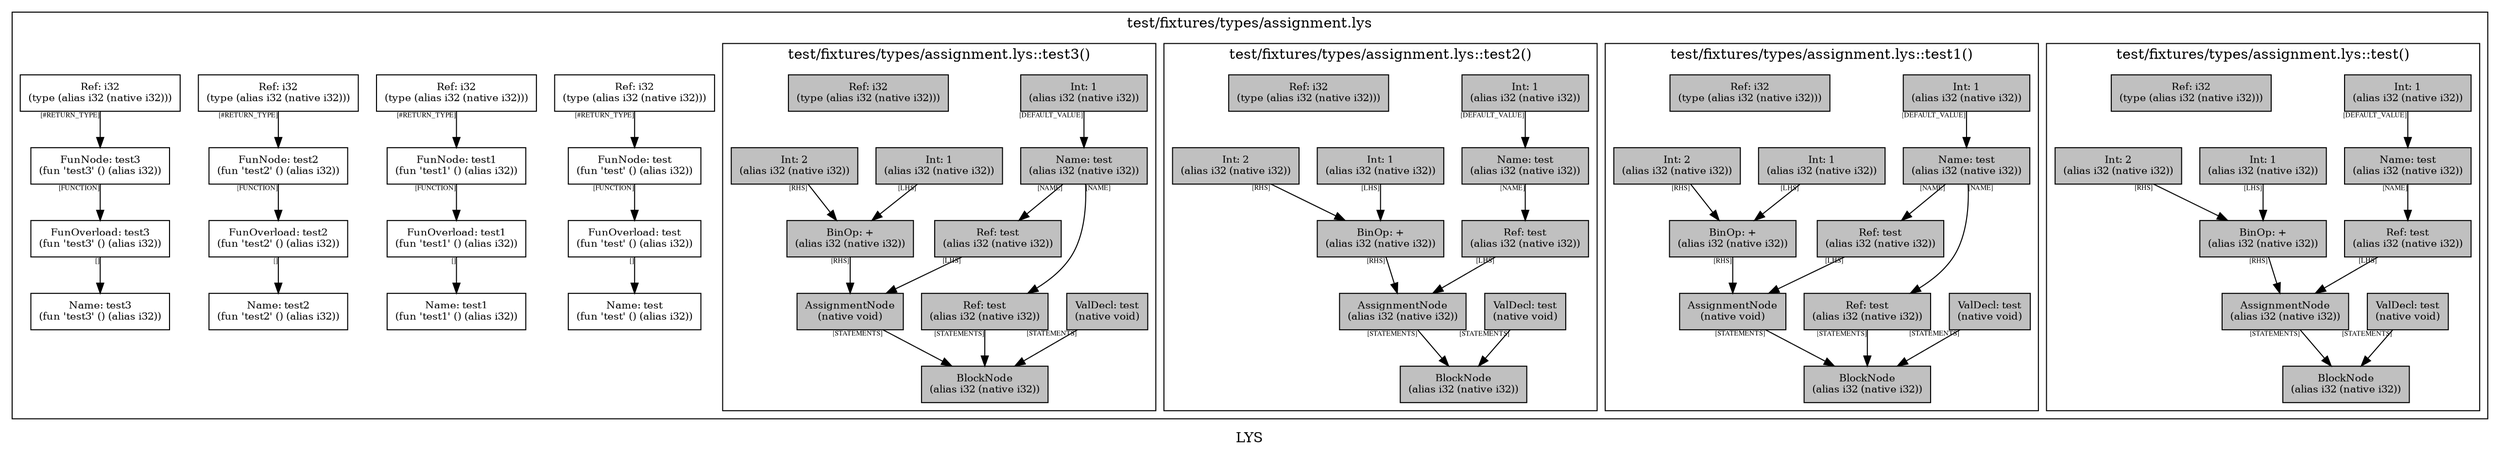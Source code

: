 digraph LYS {
  node [shape=box,fontsize=10];
  subgraph "cluster_test/fixtures/types/assignment.lys" {
    1 [label="FunOverload: test\n(fun 'test' () (alias i32))", fillcolor=grey];
    2 [label="FunNode: test\n(fun 'test' () (alias i32))", fillcolor=grey];
    3 [label="Ref: i32\n(type (alias i32 (native i32)))", fillcolor=grey];
    4 [label="Name: test\n(fun 'test' () (alias i32))", fillcolor=grey];
    5 [label="FunOverload: test1\n(fun 'test1' () (alias i32))", fillcolor=grey];
    6 [label="FunNode: test1\n(fun 'test1' () (alias i32))", fillcolor=grey];
    7 [label="Ref: i32\n(type (alias i32 (native i32)))", fillcolor=grey];
    8 [label="Name: test1\n(fun 'test1' () (alias i32))", fillcolor=grey];
    9 [label="FunOverload: test2\n(fun 'test2' () (alias i32))", fillcolor=grey];
    10 [label="FunNode: test2\n(fun 'test2' () (alias i32))", fillcolor=grey];
    11 [label="Ref: i32\n(type (alias i32 (native i32)))", fillcolor=grey];
    12 [label="Name: test2\n(fun 'test2' () (alias i32))", fillcolor=grey];
    13 [label="FunOverload: test3\n(fun 'test3' () (alias i32))", fillcolor=grey];
    14 [label="FunNode: test3\n(fun 'test3' () (alias i32))", fillcolor=grey];
    15 [label="Ref: i32\n(type (alias i32 (native i32)))", fillcolor=grey];
    16 [label="Name: test3\n(fun 'test3' () (alias i32))", fillcolor=grey];
    subgraph "cluster_test/fixtures/types/assignment.lys_0" { rankdir=TB;
      node [style=filled, fillcolor=grey];
      17 [label="BlockNode\n(alias i32 (native i32))", fillcolor=grey];
      18 [label="ValDecl: test\n(native void)", fillcolor=grey];
      19 [label="Name: test\n(alias i32 (native i32))", fillcolor=grey];
      20 [label="Int: 1\n(alias i32 (native i32))", fillcolor=grey];
      21 [label="AssignmentNode\n(alias i32 (native i32))", fillcolor=grey];
      22 [label="Ref: test\n(alias i32 (native i32))", fillcolor=grey];
      23 [label="BinOp: +\n(alias i32 (native i32))", fillcolor=grey];
      24 [label="Int: 1\n(alias i32 (native i32))", fillcolor=grey];
      25 [label="Int: 2\n(alias i32 (native i32))", fillcolor=grey];
      26 [label="Ref: i32\n(type (alias i32 (native i32)))", fillcolor=grey];
      label="test/fixtures/types/assignment.lys::test()";
    }
    subgraph "cluster_test/fixtures/types/assignment.lys_1" { rankdir=TB;
      node [style=filled, fillcolor=grey];
      27 [label="BlockNode\n(alias i32 (native i32))", fillcolor=grey];
      28 [label="ValDecl: test\n(native void)", fillcolor=grey];
      29 [label="Name: test\n(alias i32 (native i32))", fillcolor=grey];
      30 [label="Int: 1\n(alias i32 (native i32))", fillcolor=grey];
      31 [label="AssignmentNode\n(native void)", fillcolor=grey];
      32 [label="Ref: test\n(alias i32 (native i32))", fillcolor=grey];
      33 [label="BinOp: +\n(alias i32 (native i32))", fillcolor=grey];
      34 [label="Int: 1\n(alias i32 (native i32))", fillcolor=grey];
      35 [label="Int: 2\n(alias i32 (native i32))", fillcolor=grey];
      36 [label="Ref: test\n(alias i32 (native i32))", fillcolor=grey];
      37 [label="Ref: i32\n(type (alias i32 (native i32)))", fillcolor=grey];
      label="test/fixtures/types/assignment.lys::test1()";
    }
    subgraph "cluster_test/fixtures/types/assignment.lys_2" { rankdir=TB;
      node [style=filled, fillcolor=grey];
      38 [label="BlockNode\n(alias i32 (native i32))", fillcolor=grey];
      39 [label="ValDecl: test\n(native void)", fillcolor=grey];
      40 [label="Name: test\n(alias i32 (native i32))", fillcolor=grey];
      41 [label="Int: 1\n(alias i32 (native i32))", fillcolor=grey];
      42 [label="AssignmentNode\n(alias i32 (native i32))", fillcolor=grey];
      43 [label="Ref: test\n(alias i32 (native i32))", fillcolor=grey];
      44 [label="BinOp: +\n(alias i32 (native i32))", fillcolor=grey];
      45 [label="Int: 1\n(alias i32 (native i32))", fillcolor=grey];
      46 [label="Int: 2\n(alias i32 (native i32))", fillcolor=grey];
      47 [label="Ref: i32\n(type (alias i32 (native i32)))", fillcolor=grey];
      label="test/fixtures/types/assignment.lys::test2()";
    }
    subgraph "cluster_test/fixtures/types/assignment.lys_3" { rankdir=TB;
      node [style=filled, fillcolor=grey];
      48 [label="BlockNode\n(alias i32 (native i32))", fillcolor=grey];
      49 [label="ValDecl: test\n(native void)", fillcolor=grey];
      50 [label="Name: test\n(alias i32 (native i32))", fillcolor=grey];
      51 [label="Int: 1\n(alias i32 (native i32))", fillcolor=grey];
      52 [label="AssignmentNode\n(native void)", fillcolor=grey];
      53 [label="Ref: test\n(alias i32 (native i32))", fillcolor=grey];
      54 [label="BinOp: +\n(alias i32 (native i32))", fillcolor=grey];
      55 [label="Int: 1\n(alias i32 (native i32))", fillcolor=grey];
      56 [label="Int: 2\n(alias i32 (native i32))", fillcolor=grey];
      57 [label="Ref: test\n(alias i32 (native i32))", fillcolor=grey];
      58 [label="Ref: i32\n(type (alias i32 (native i32)))", fillcolor=grey];
      label="test/fixtures/types/assignment.lys::test3()";
    }
    label="test/fixtures/types/assignment.lys";
  }
  1 -> 4[taillabel="[]" fontsize=7 fontname="times" color="black" ];
  2 -> 1[taillabel="[FUNCTION]" fontsize=7 fontname="times" color="black" ];
  3 -> 2[taillabel="[#RETURN_TYPE]" fontsize=7 fontname="times" color="black" ];
  5 -> 8[taillabel="[]" fontsize=7 fontname="times" color="black" ];
  6 -> 5[taillabel="[FUNCTION]" fontsize=7 fontname="times" color="black" ];
  7 -> 6[taillabel="[#RETURN_TYPE]" fontsize=7 fontname="times" color="black" ];
  9 -> 12[taillabel="[]" fontsize=7 fontname="times" color="black" ];
  10 -> 9[taillabel="[FUNCTION]" fontsize=7 fontname="times" color="black" ];
  11 -> 10[taillabel="[#RETURN_TYPE]" fontsize=7 fontname="times" color="black" ];
  13 -> 16[taillabel="[]" fontsize=7 fontname="times" color="black" ];
  14 -> 13[taillabel="[FUNCTION]" fontsize=7 fontname="times" color="black" ];
  15 -> 14[taillabel="[#RETURN_TYPE]" fontsize=7 fontname="times" color="black" ];
  18 -> 17[taillabel="[STATEMENTS]" fontsize=7 fontname="times" color="black" ];
  19 -> 22[taillabel="[NAME]" fontsize=7 fontname="times" color="black" ];
  20 -> 19[taillabel="[DEFAULT_VALUE]" fontsize=7 fontname="times" color="black" ];
  21 -> 17[taillabel="[STATEMENTS]" fontsize=7 fontname="times" color="black" ];
  22 -> 21[taillabel="[LHS]" fontsize=7 fontname="times" color="black" ];
  23 -> 21[taillabel="[RHS]" fontsize=7 fontname="times" color="black" ];
  24 -> 23[taillabel="[LHS]" fontsize=7 fontname="times" color="black" ];
  25 -> 23[taillabel="[RHS]" fontsize=7 fontname="times" color="black" ];
  28 -> 27[taillabel="[STATEMENTS]" fontsize=7 fontname="times" color="black" ];
  29 -> 32[taillabel="[NAME]" fontsize=7 fontname="times" color="black" ];
  29 -> 36[taillabel="[NAME]" fontsize=7 fontname="times" color="black" ];
  30 -> 29[taillabel="[DEFAULT_VALUE]" fontsize=7 fontname="times" color="black" ];
  31 -> 27[taillabel="[STATEMENTS]" fontsize=7 fontname="times" color="black" ];
  32 -> 31[taillabel="[LHS]" fontsize=7 fontname="times" color="black" ];
  33 -> 31[taillabel="[RHS]" fontsize=7 fontname="times" color="black" ];
  34 -> 33[taillabel="[LHS]" fontsize=7 fontname="times" color="black" ];
  35 -> 33[taillabel="[RHS]" fontsize=7 fontname="times" color="black" ];
  36 -> 27[taillabel="[STATEMENTS]" fontsize=7 fontname="times" color="black" ];
  39 -> 38[taillabel="[STATEMENTS]" fontsize=7 fontname="times" color="black" ];
  40 -> 43[taillabel="[NAME]" fontsize=7 fontname="times" color="black" ];
  41 -> 40[taillabel="[DEFAULT_VALUE]" fontsize=7 fontname="times" color="black" ];
  42 -> 38[taillabel="[STATEMENTS]" fontsize=7 fontname="times" color="black" ];
  43 -> 42[taillabel="[LHS]" fontsize=7 fontname="times" color="black" ];
  44 -> 42[taillabel="[RHS]" fontsize=7 fontname="times" color="black" ];
  45 -> 44[taillabel="[LHS]" fontsize=7 fontname="times" color="black" ];
  46 -> 44[taillabel="[RHS]" fontsize=7 fontname="times" color="black" ];
  49 -> 48[taillabel="[STATEMENTS]" fontsize=7 fontname="times" color="black" ];
  50 -> 53[taillabel="[NAME]" fontsize=7 fontname="times" color="black" ];
  50 -> 57[taillabel="[NAME]" fontsize=7 fontname="times" color="black" ];
  51 -> 50[taillabel="[DEFAULT_VALUE]" fontsize=7 fontname="times" color="black" ];
  52 -> 48[taillabel="[STATEMENTS]" fontsize=7 fontname="times" color="black" ];
  53 -> 52[taillabel="[LHS]" fontsize=7 fontname="times" color="black" ];
  54 -> 52[taillabel="[RHS]" fontsize=7 fontname="times" color="black" ];
  55 -> 54[taillabel="[LHS]" fontsize=7 fontname="times" color="black" ];
  56 -> 54[taillabel="[RHS]" fontsize=7 fontname="times" color="black" ];
  57 -> 48[taillabel="[STATEMENTS]" fontsize=7 fontname="times" color="black" ];
  label="LYS";
}
